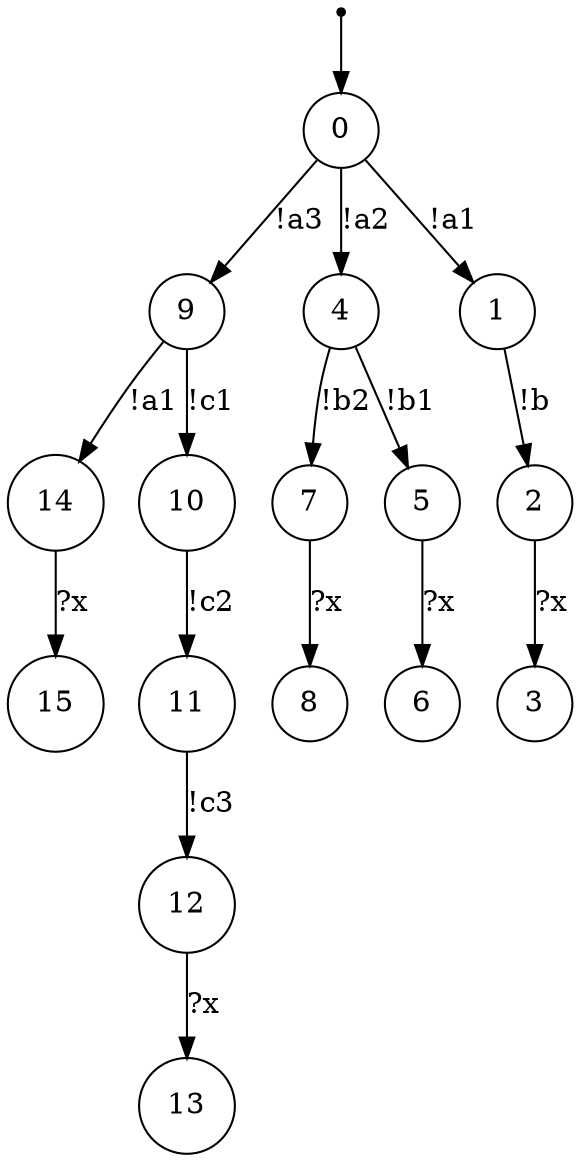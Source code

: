 digraph {
 node [shape=point] ENTRY
 node [shape=circle]
 ENTRY -> 0
0 -> 9 [label="!a3"]
9 -> 14 [label="!a1"]
14 -> 15 [label="?x"]
9 -> 10 [label="!c1"]
10 -> 11 [label="!c2"]
11 -> 12 [label="!c3"]
12 -> 13 [label="?x"]
0 -> 4 [label="!a2"]
4 -> 7 [label="!b2"]
7 -> 8 [label="?x"]
4 -> 5 [label="!b1"]
5 -> 6 [label="?x"]
0 -> 1 [label="!a1"]
1 -> 2 [label="!b"]
2 -> 3 [label="?x"]
}